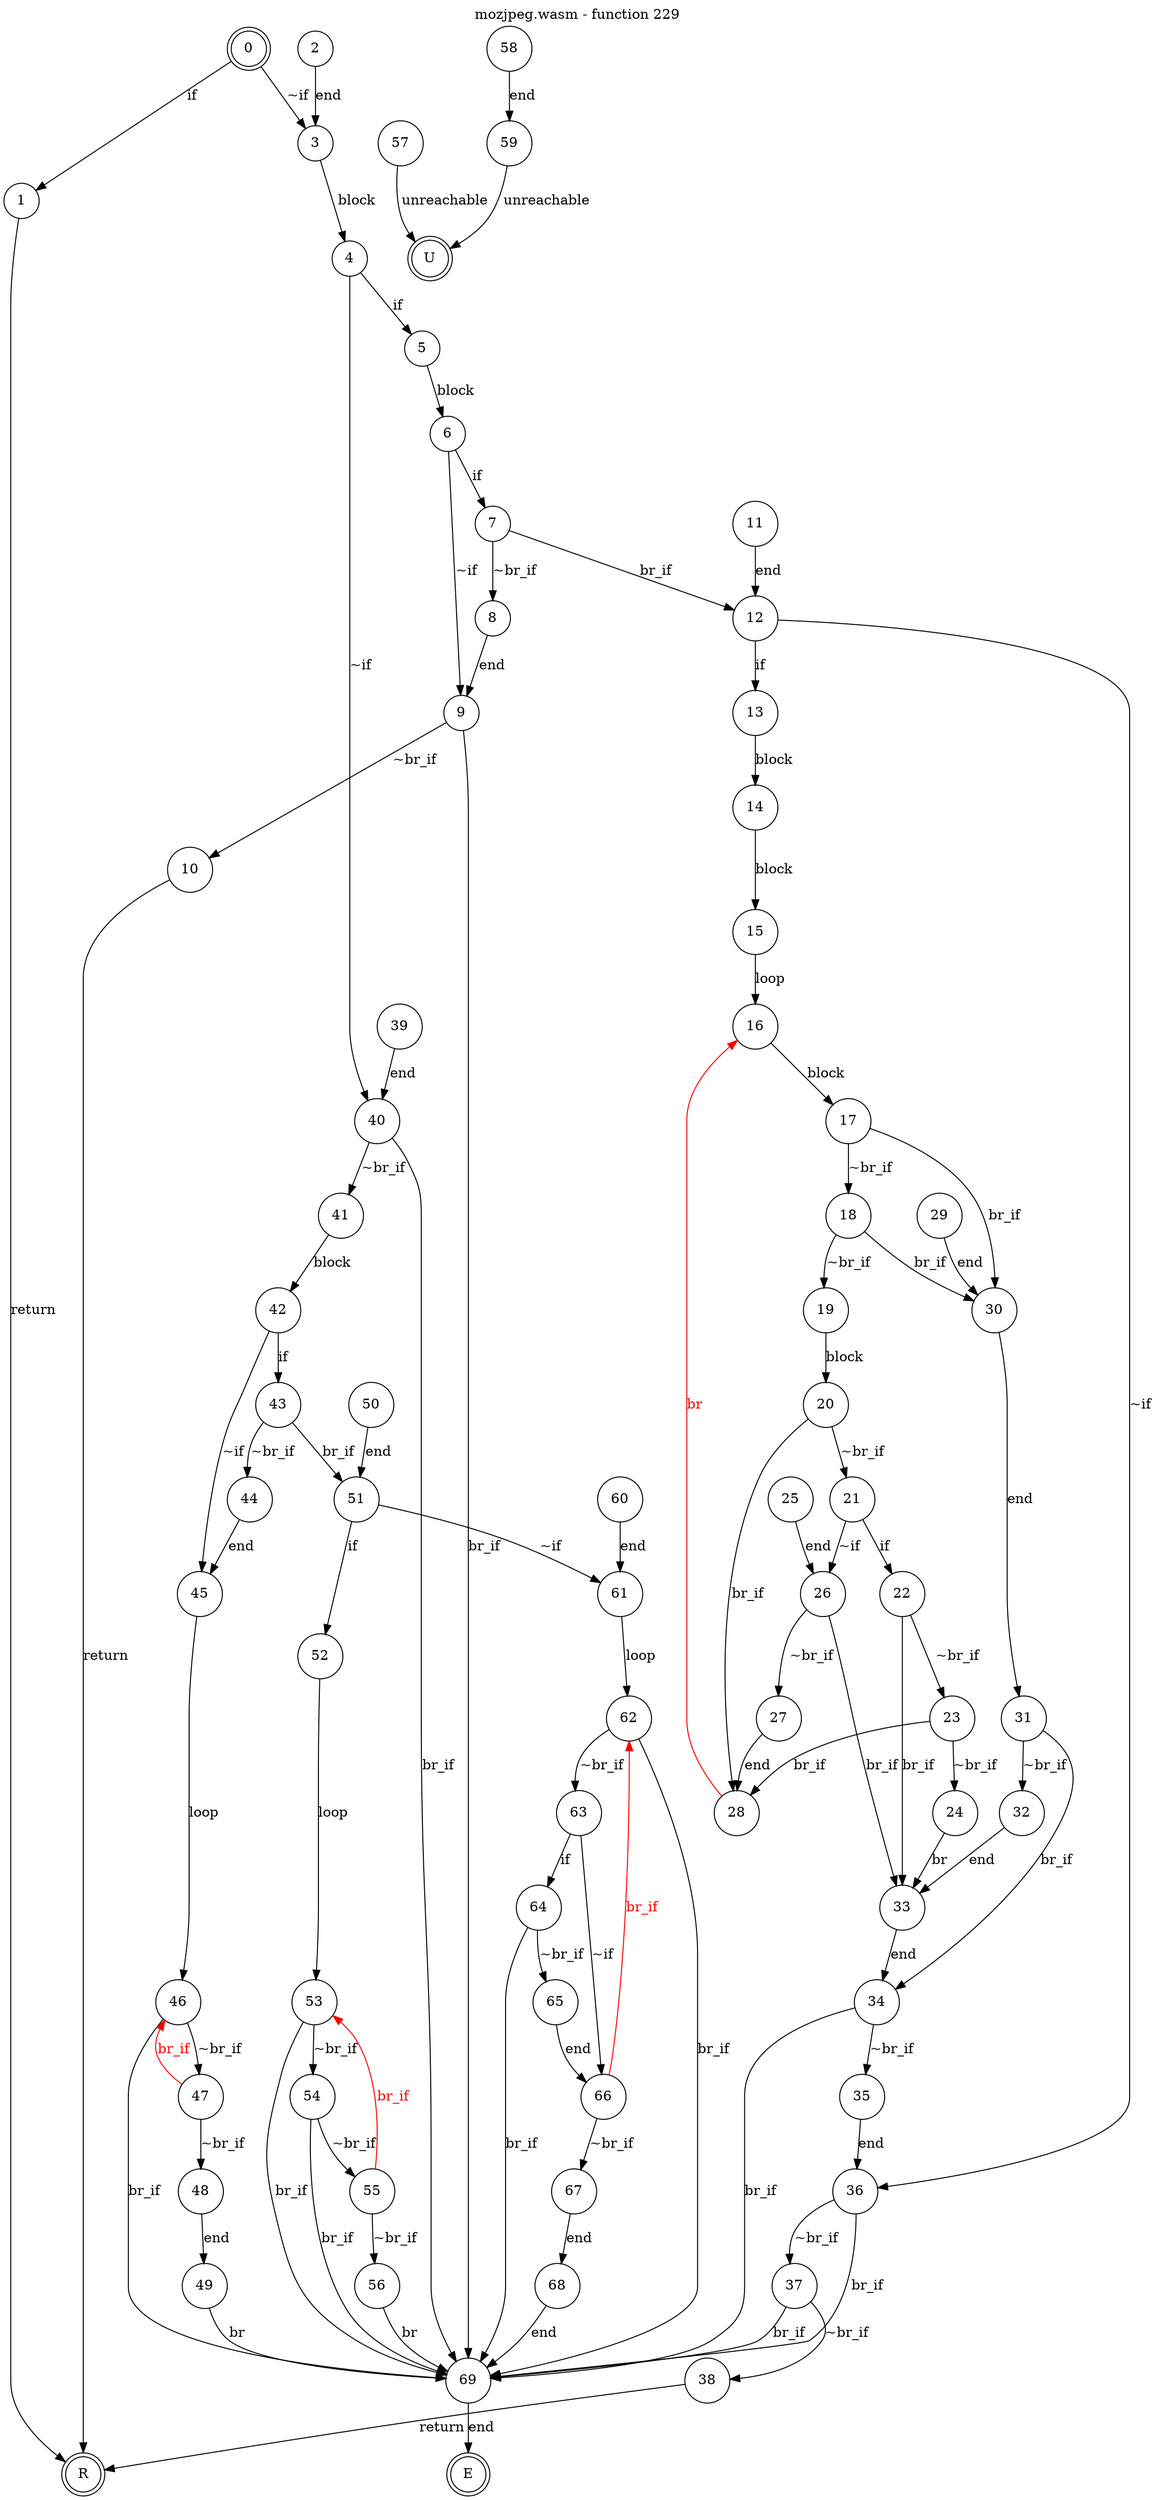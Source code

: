 digraph finite_state_machine {
    label = "mozjpeg.wasm - function 229"
    labelloc =  t
    labelfontsize = 16
    labelfontcolor = black
    labelfontname = "Helvetica"
    node [shape = doublecircle]; 0 E U R ;
    node [shape = circle];
    0 -> 1[label="if"];
    0 -> 3[label="~if"];
    1 -> R[label="return"];
    2 -> 3[label="end"];
    3 -> 4[label="block"];
    4 -> 5[label="if"];
    4 -> 40[label="~if"];
    5 -> 6[label="block"];
    6 -> 7[label="if"];
    6 -> 9[label="~if"];
    7 -> 8[label="~br_if"];
    7 -> 12[label="br_if"];
    8 -> 9[label="end"];
    9 -> 10[label="~br_if"];
    9 -> 69[label="br_if"];
    10 -> R[label="return"];
    11 -> 12[label="end"];
    12 -> 13[label="if"];
    12 -> 36[label="~if"];
    13 -> 14[label="block"];
    14 -> 15[label="block"];
    15 -> 16[label="loop"];
    16 -> 17[label="block"];
    17 -> 18[label="~br_if"];
    17 -> 30[label="br_if"];
    18 -> 19[label="~br_if"];
    18 -> 30[label="br_if"];
    19 -> 20[label="block"];
    20 -> 21[label="~br_if"];
    20 -> 28[label="br_if"];
    21 -> 22[label="if"];
    21 -> 26[label="~if"];
    22 -> 23[label="~br_if"];
    22 -> 33[label="br_if"];
    23 -> 24[label="~br_if"];
    23 -> 28[label="br_if"];
    24 -> 33[label="br"];
    25 -> 26[label="end"];
    26 -> 27[label="~br_if"];
    26 -> 33[label="br_if"];
    27 -> 28[label="end"];
    28 -> 16[color="red" fontcolor="red" label="br"];
    29 -> 30[label="end"];
    30 -> 31[label="end"];
    31 -> 32[label="~br_if"];
    31 -> 34[label="br_if"];
    32 -> 33[label="end"];
    33 -> 34[label="end"];
    34 -> 35[label="~br_if"];
    34 -> 69[label="br_if"];
    35 -> 36[label="end"];
    36 -> 37[label="~br_if"];
    36 -> 69[label="br_if"];
    37 -> 38[label="~br_if"];
    37 -> 69[label="br_if"];
    38 -> R[label="return"];
    39 -> 40[label="end"];
    40 -> 41[label="~br_if"];
    40 -> 69[label="br_if"];
    41 -> 42[label="block"];
    42 -> 43[label="if"];
    42 -> 45[label="~if"];
    43 -> 44[label="~br_if"];
    43 -> 51[label="br_if"];
    44 -> 45[label="end"];
    45 -> 46[label="loop"];
    46 -> 47[label="~br_if"];
    46 -> 69[label="br_if"];
    47 -> 48[label="~br_if"];
    47 -> 46[color="red" fontcolor="red" label="br_if"];
    48 -> 49[label="end"];
    49 -> 69[label="br"];
    50 -> 51[label="end"];
    51 -> 52[label="if"];
    51 -> 61[label="~if"];
    52 -> 53[label="loop"];
    53 -> 54[label="~br_if"];
    53 -> 69[label="br_if"];
    54 -> 55[label="~br_if"];
    54 -> 69[label="br_if"];
    55 -> 56[label="~br_if"];
    55 -> 53[color="red" fontcolor="red" label="br_if"];
    56 -> 69[label="br"];
    57 -> U[label="unreachable"];
    58 -> 59[label="end"];
    59 -> U[label="unreachable"];
    60 -> 61[label="end"];
    61 -> 62[label="loop"];
    62 -> 63[label="~br_if"];
    62 -> 69[label="br_if"];
    63 -> 64[label="if"];
    63 -> 66[label="~if"];
    64 -> 65[label="~br_if"];
    64 -> 69[label="br_if"];
    65 -> 66[label="end"];
    66 -> 67[label="~br_if"];
    66 -> 62[color="red" fontcolor="red" label="br_if"];
    67 -> 68[label="end"];
    68 -> 69[label="end"];
    69 -> E[label="end"];
}
